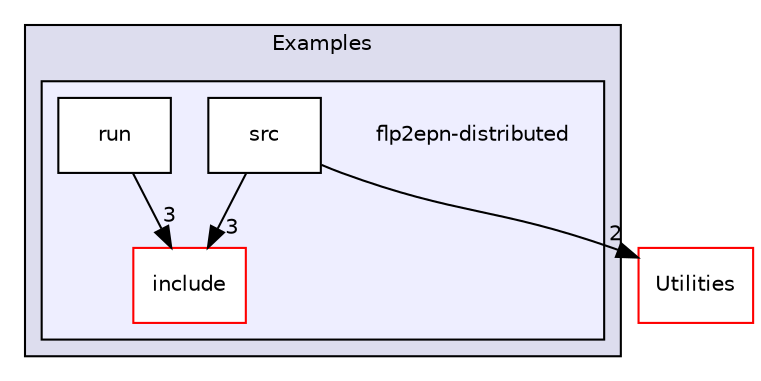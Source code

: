 digraph "/home/travis/build/AliceO2Group/AliceO2/Examples/flp2epn-distributed" {
  bgcolor=transparent;
  compound=true
  node [ fontsize="10", fontname="Helvetica"];
  edge [ labelfontsize="10", labelfontname="Helvetica"];
  subgraph clusterdir_03680f297d755c096b0a1ead13ee12b7 {
    graph [ bgcolor="#ddddee", pencolor="black", label="Examples" fontname="Helvetica", fontsize="10", URL="dir_03680f297d755c096b0a1ead13ee12b7.html"]
  subgraph clusterdir_87f9a983135fc5f02c1a00f3a6273132 {
    graph [ bgcolor="#eeeeff", pencolor="black", label="" URL="dir_87f9a983135fc5f02c1a00f3a6273132.html"];
    dir_87f9a983135fc5f02c1a00f3a6273132 [shape=plaintext label="flp2epn-distributed"];
    dir_d10d24a475eed66170eb4af06c3d37bb [shape=box label="include" color="red" fillcolor="white" style="filled" URL="dir_d10d24a475eed66170eb4af06c3d37bb.html"];
    dir_5bed9a9b97ba6de32ec6ce29e93baa27 [shape=box label="run" color="black" fillcolor="white" style="filled" URL="dir_5bed9a9b97ba6de32ec6ce29e93baa27.html"];
    dir_f8dff4063dbcc0d080563b52b89c99e8 [shape=box label="src" color="black" fillcolor="white" style="filled" URL="dir_f8dff4063dbcc0d080563b52b89c99e8.html"];
  }
  }
  dir_b05a5fa85f84bfc9013183c9d87f9a36 [shape=box label="Utilities" color="red" URL="dir_b05a5fa85f84bfc9013183c9d87f9a36.html"];
  dir_5bed9a9b97ba6de32ec6ce29e93baa27->dir_d10d24a475eed66170eb4af06c3d37bb [headlabel="3", labeldistance=1.5 headhref="dir_000644_000642.html"];
  dir_f8dff4063dbcc0d080563b52b89c99e8->dir_d10d24a475eed66170eb4af06c3d37bb [headlabel="3", labeldistance=1.5 headhref="dir_000647_000642.html"];
  dir_f8dff4063dbcc0d080563b52b89c99e8->dir_b05a5fa85f84bfc9013183c9d87f9a36 [headlabel="2", labeldistance=1.5 headhref="dir_000647_000530.html"];
}
